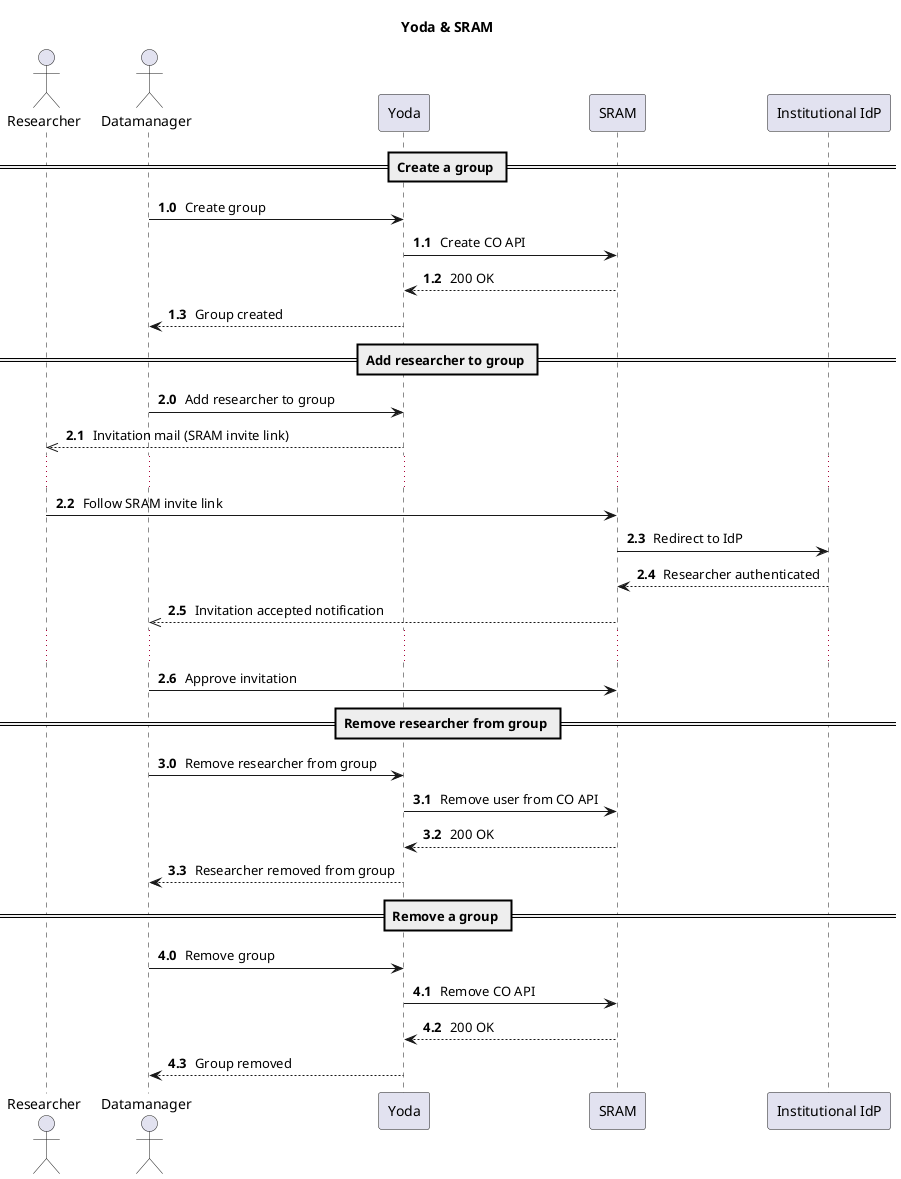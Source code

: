 @startuml
skinparam padding 2
skinparam shadowing false

title Yoda & SRAM

actor       Researcher          as researcher
actor       Datamanager         as datamanager
participant Yoda                as yoda
participant SRAM                as SRAM
participant "Institutional IdP" as IdP

== Create a group ==
autonumber 1.0
datamanager  -> yoda        : Create group
yoda         -> SRAM        : Create CO API
SRAM        --> yoda        : 200 OK
yoda        --> datamanager : Group created

== Add researcher to group ==
autonumber 2.0
datamanager  -> yoda        : Add researcher to group
yoda       -->> researcher  : Invitation mail (SRAM invite link)
...
researcher   -> SRAM        : Follow SRAM invite link
SRAM         -> IdP         : Redirect to IdP
IdP         --> SRAM        : Researcher authenticated
SRAM       -->> datamanager : Invitation accepted notification
...
datamanager  -> SRAM        : Approve invitation

== Remove researcher from group ==
autonumber 3.0
datamanager  -> yoda        : Remove researcher from group
yoda         -> SRAM        : Remove user from CO API
SRAM        --> yoda        : 200 OK
yoda        --> datamanager : Researcher removed from group

== Remove a group ==
autonumber 4.0
datamanager  -> yoda        : Remove group
yoda         -> SRAM        : Remove CO API
SRAM        --> yoda        : 200 OK
yoda        --> datamanager : Group removed

@enduml
